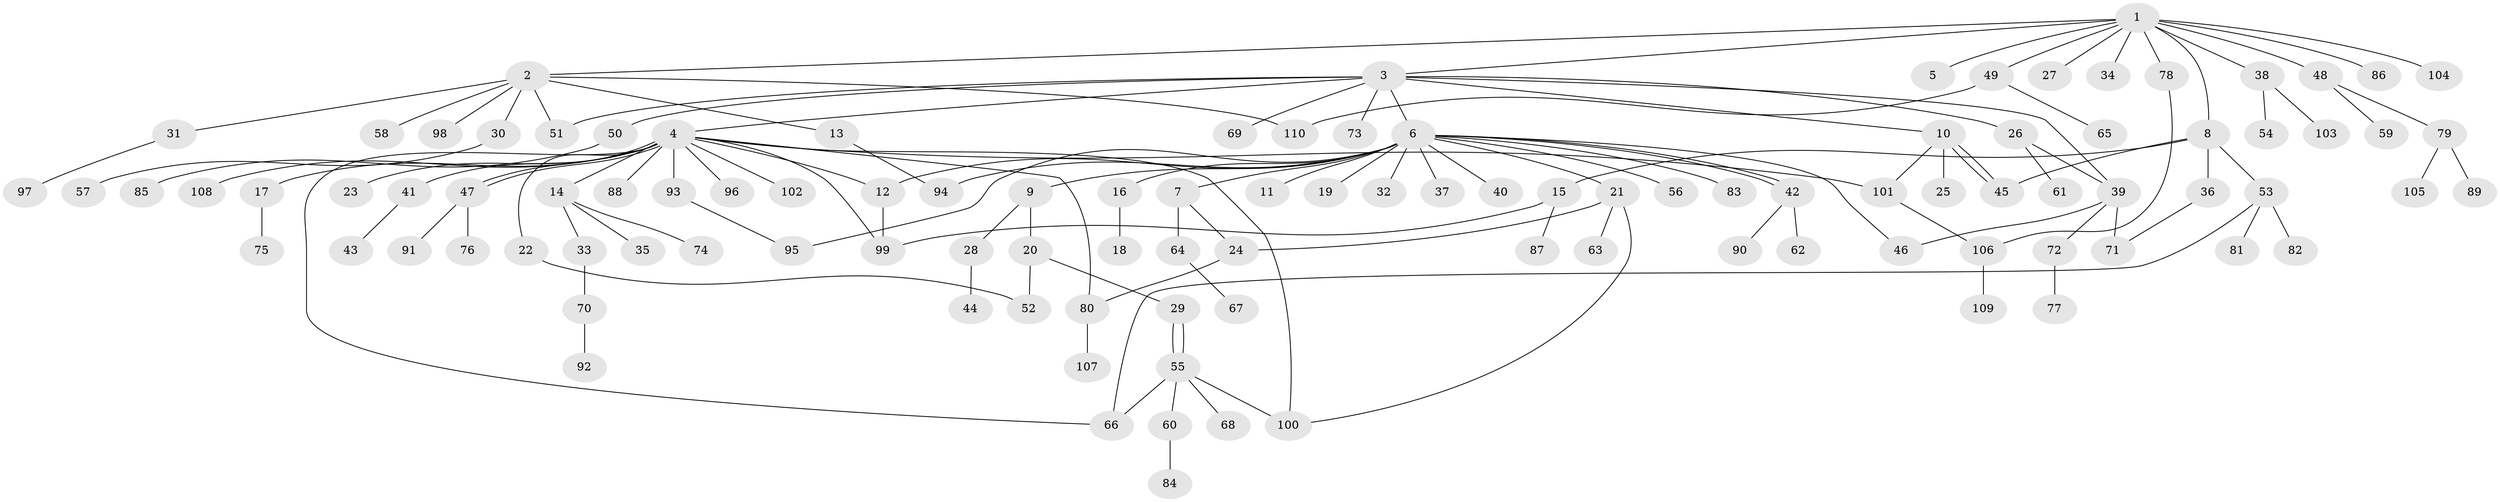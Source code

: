 // Generated by graph-tools (version 1.1) at 2025/25/03/09/25 03:25:56]
// undirected, 110 vertices, 133 edges
graph export_dot {
graph [start="1"]
  node [color=gray90,style=filled];
  1;
  2;
  3;
  4;
  5;
  6;
  7;
  8;
  9;
  10;
  11;
  12;
  13;
  14;
  15;
  16;
  17;
  18;
  19;
  20;
  21;
  22;
  23;
  24;
  25;
  26;
  27;
  28;
  29;
  30;
  31;
  32;
  33;
  34;
  35;
  36;
  37;
  38;
  39;
  40;
  41;
  42;
  43;
  44;
  45;
  46;
  47;
  48;
  49;
  50;
  51;
  52;
  53;
  54;
  55;
  56;
  57;
  58;
  59;
  60;
  61;
  62;
  63;
  64;
  65;
  66;
  67;
  68;
  69;
  70;
  71;
  72;
  73;
  74;
  75;
  76;
  77;
  78;
  79;
  80;
  81;
  82;
  83;
  84;
  85;
  86;
  87;
  88;
  89;
  90;
  91;
  92;
  93;
  94;
  95;
  96;
  97;
  98;
  99;
  100;
  101;
  102;
  103;
  104;
  105;
  106;
  107;
  108;
  109;
  110;
  1 -- 2;
  1 -- 3;
  1 -- 5;
  1 -- 8;
  1 -- 27;
  1 -- 34;
  1 -- 38;
  1 -- 48;
  1 -- 49;
  1 -- 78;
  1 -- 86;
  1 -- 104;
  2 -- 13;
  2 -- 30;
  2 -- 31;
  2 -- 51;
  2 -- 58;
  2 -- 98;
  2 -- 110;
  3 -- 4;
  3 -- 6;
  3 -- 10;
  3 -- 26;
  3 -- 39;
  3 -- 50;
  3 -- 51;
  3 -- 69;
  3 -- 73;
  4 -- 12;
  4 -- 14;
  4 -- 17;
  4 -- 22;
  4 -- 23;
  4 -- 41;
  4 -- 47;
  4 -- 47;
  4 -- 66;
  4 -- 80;
  4 -- 88;
  4 -- 93;
  4 -- 96;
  4 -- 99;
  4 -- 100;
  4 -- 101;
  4 -- 102;
  4 -- 108;
  6 -- 7;
  6 -- 9;
  6 -- 11;
  6 -- 12;
  6 -- 16;
  6 -- 19;
  6 -- 21;
  6 -- 32;
  6 -- 37;
  6 -- 40;
  6 -- 42;
  6 -- 42;
  6 -- 46;
  6 -- 56;
  6 -- 83;
  6 -- 94;
  6 -- 95;
  7 -- 24;
  7 -- 64;
  8 -- 15;
  8 -- 36;
  8 -- 45;
  8 -- 53;
  9 -- 20;
  9 -- 28;
  10 -- 25;
  10 -- 45;
  10 -- 45;
  10 -- 101;
  12 -- 99;
  13 -- 94;
  14 -- 33;
  14 -- 35;
  14 -- 74;
  15 -- 87;
  15 -- 99;
  16 -- 18;
  17 -- 75;
  20 -- 29;
  20 -- 52;
  21 -- 24;
  21 -- 63;
  21 -- 100;
  22 -- 52;
  24 -- 80;
  26 -- 39;
  26 -- 61;
  28 -- 44;
  29 -- 55;
  29 -- 55;
  30 -- 57;
  31 -- 97;
  33 -- 70;
  36 -- 71;
  38 -- 54;
  38 -- 103;
  39 -- 46;
  39 -- 71;
  39 -- 72;
  41 -- 43;
  42 -- 62;
  42 -- 90;
  47 -- 76;
  47 -- 91;
  48 -- 59;
  48 -- 79;
  49 -- 65;
  49 -- 110;
  50 -- 85;
  53 -- 66;
  53 -- 81;
  53 -- 82;
  55 -- 60;
  55 -- 66;
  55 -- 68;
  55 -- 100;
  60 -- 84;
  64 -- 67;
  70 -- 92;
  72 -- 77;
  78 -- 106;
  79 -- 89;
  79 -- 105;
  80 -- 107;
  93 -- 95;
  101 -- 106;
  106 -- 109;
}
